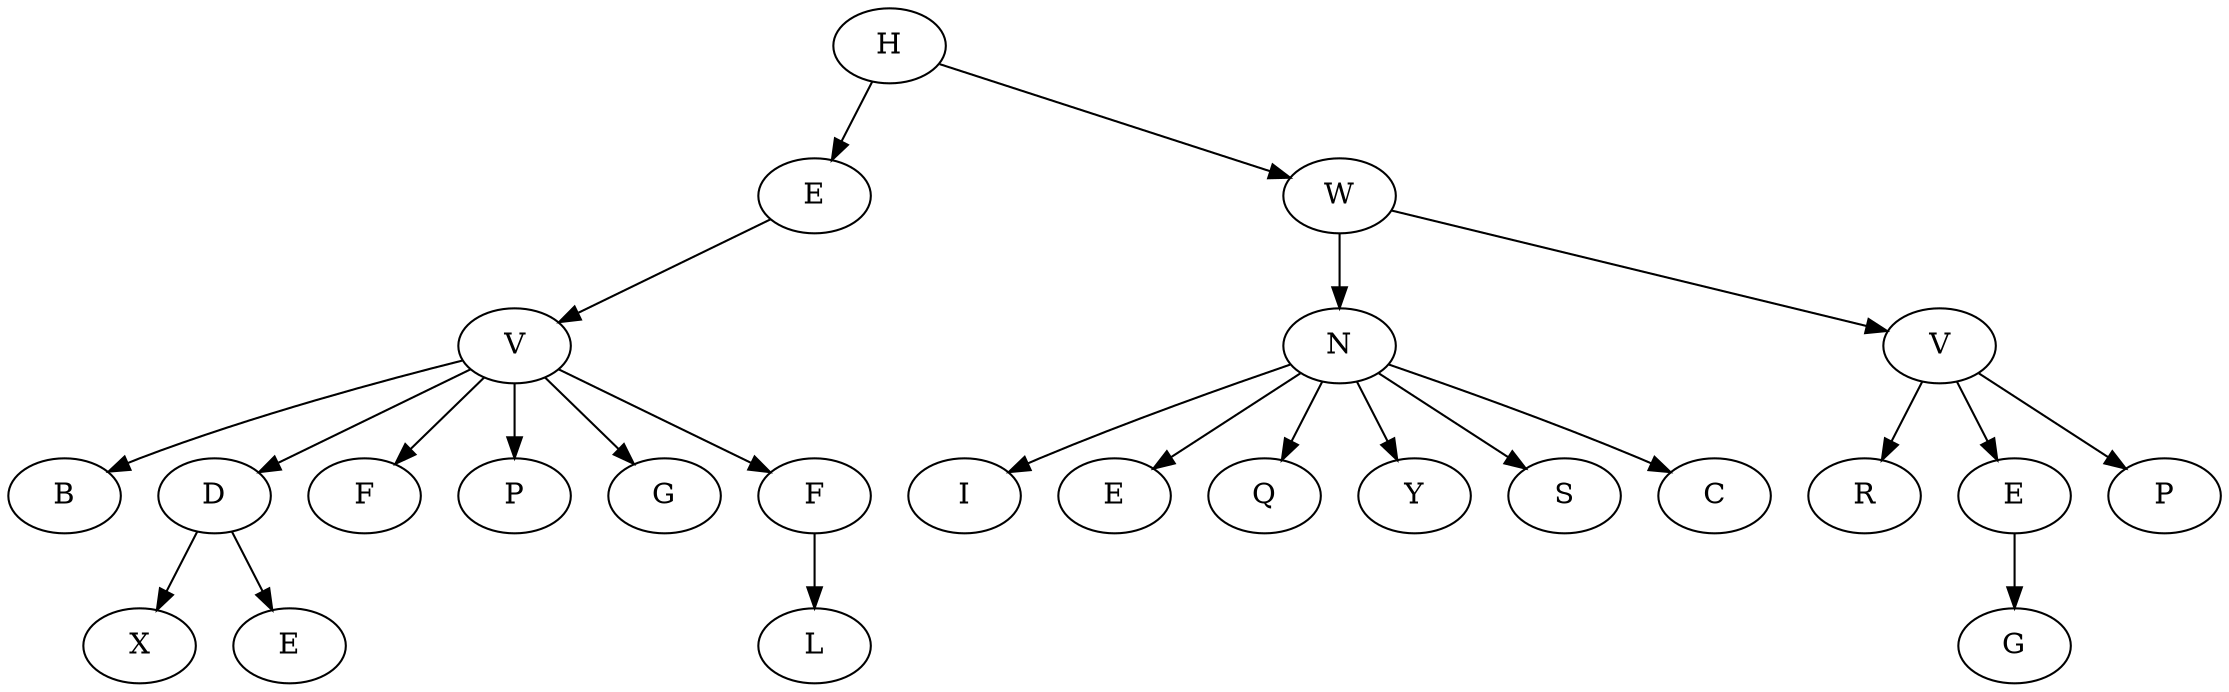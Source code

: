digraph h {
aaaab[label="H"]
aaaac[label="E"]
aaaad[label="V"]
aaaba[label="B"]
aaabb[label="D"]
aaabc[label="X"]
aaabd[label="E"]
aaaca[label="F"]
aaacb[label="P"]
aaacc[label="G"]
aaacd[label="F"]
aaada[label="L"]
aaadb[label="W"]
aaadc[label="N"]
aaadd[label="I"]
aabaa[label="E"]
aabab[label="Q"]
aabac[label="Y"]
aabad[label="S"]
aabba[label="C"]
aabbb[label="V"]
aabbc[label="R"]
aabbd[label="E"]
aabca[label="G"]
aabcb[label="P"]
aaaab->aaaac
aaaac->aaaad
aaaad->aaaba
aaaad->aaabb
aaabb->aaabc
aaabb->aaabd
aaaad->aaaca
aaaad->aaacb
aaaad->aaacc
aaaad->aaacd
aaacd->aaada
aaaab->aaadb
aaadb->aaadc
aaadc->aaadd
aaadc->aabaa
aaadc->aabab
aaadc->aabac
aaadc->aabad
aaadc->aabba
aaadb->aabbb
aabbb->aabbc
aabbb->aabbd
aabbd->aabca
aabbb->aabcb
}
